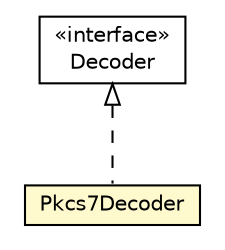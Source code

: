 #!/usr/local/bin/dot
#
# Class diagram 
# Generated by UMLGraph version 5.1 (http://www.umlgraph.org/)
#

digraph G {
	edge [fontname="Helvetica",fontsize=10,labelfontname="Helvetica",labelfontsize=10];
	node [fontname="Helvetica",fontsize=10,shape=plaintext];
	nodesep=0.25;
	ranksep=0.5;
	// com.gc.iotools.fmt.base.Decoder
	c1541 [label=<<table title="com.gc.iotools.fmt.base.Decoder" border="0" cellborder="1" cellspacing="0" cellpadding="2" port="p" href="../base/Decoder.html">
		<tr><td><table border="0" cellspacing="0" cellpadding="1">
<tr><td align="center" balign="center"> &#171;interface&#187; </td></tr>
<tr><td align="center" balign="center"> Decoder </td></tr>
		</table></td></tr>
		</table>>, fontname="Helvetica", fontcolor="black", fontsize=10.0];
	// com.gc.iotools.fmt.decoders.Pkcs7Decoder
	c1549 [label=<<table title="com.gc.iotools.fmt.decoders.Pkcs7Decoder" border="0" cellborder="1" cellspacing="0" cellpadding="2" port="p" bgcolor="lemonChiffon" href="./Pkcs7Decoder.html">
		<tr><td><table border="0" cellspacing="0" cellpadding="1">
<tr><td align="center" balign="center"> Pkcs7Decoder </td></tr>
		</table></td></tr>
		</table>>, fontname="Helvetica", fontcolor="black", fontsize=10.0];
	//com.gc.iotools.fmt.decoders.Pkcs7Decoder implements com.gc.iotools.fmt.base.Decoder
	c1541:p -> c1549:p [dir=back,arrowtail=empty,style=dashed];
}

